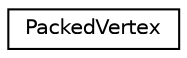 digraph "Graphical Class Hierarchy"
{
 // LATEX_PDF_SIZE
  edge [fontname="Helvetica",fontsize="10",labelfontname="Helvetica",labelfontsize="10"];
  node [fontname="Helvetica",fontsize="10",shape=record];
  rankdir="LR";
  Node0 [label="PackedVertex",height=0.2,width=0.4,color="black", fillcolor="white", style="filled",URL="$struct_packed_vertex.html",tooltip=" "];
}
